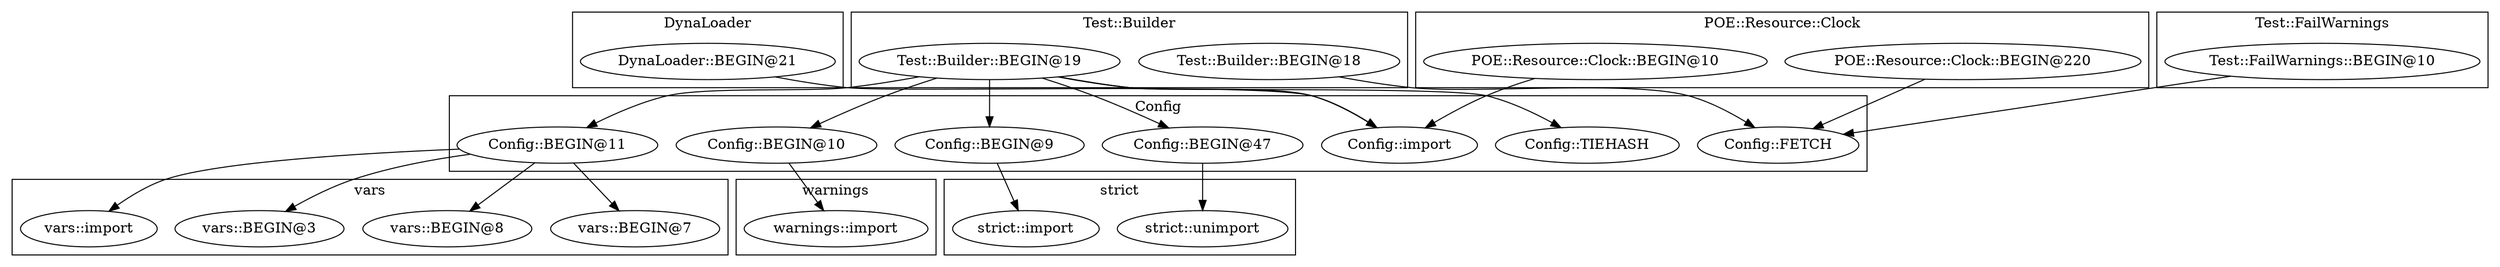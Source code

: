 digraph {
graph [overlap=false]
subgraph cluster_vars {
	label="vars";
	"vars::import";
	"vars::BEGIN@7";
	"vars::BEGIN@8";
	"vars::BEGIN@3";
}
subgraph cluster_DynaLoader {
	label="DynaLoader";
	"DynaLoader::BEGIN@21";
}
subgraph cluster_warnings {
	label="warnings";
	"warnings::import";
}
subgraph cluster_Test_Builder {
	label="Test::Builder";
	"Test::Builder::BEGIN@19";
	"Test::Builder::BEGIN@18";
}
subgraph cluster_Config {
	label="Config";
	"Config::BEGIN@11";
	"Config::FETCH";
	"Config::TIEHASH";
	"Config::BEGIN@10";
	"Config::import";
	"Config::BEGIN@47";
	"Config::BEGIN@9";
}
subgraph cluster_POE_Resource_Clock {
	label="POE::Resource::Clock";
	"POE::Resource::Clock::BEGIN@220";
	"POE::Resource::Clock::BEGIN@10";
}
subgraph cluster_Test_FailWarnings {
	label="Test::FailWarnings";
	"Test::FailWarnings::BEGIN@10";
}
subgraph cluster_strict {
	label="strict";
	"strict::unimport";
	"strict::import";
}
"Test::Builder::BEGIN@19" -> "Config::BEGIN@11";
"Test::Builder::BEGIN@19" -> "Config::TIEHASH";
"Config::BEGIN@47" -> "strict::unimport";
"Config::BEGIN@10" -> "warnings::import";
"Test::Builder::BEGIN@19" -> "Config::BEGIN@9";
"DynaLoader::BEGIN@21" -> "Config::import";
"POE::Resource::Clock::BEGIN@10" -> "Config::import";
"Test::Builder::BEGIN@19" -> "Config::import";
"Config::BEGIN@11" -> "vars::BEGIN@8";
"Config::BEGIN@11" -> "vars::BEGIN@7";
"Config::BEGIN@9" -> "strict::import";
"Config::BEGIN@11" -> "vars::import";
"POE::Resource::Clock::BEGIN@220" -> "Config::FETCH";
"Test::Builder::BEGIN@18" -> "Config::FETCH";
"Test::FailWarnings::BEGIN@10" -> "Config::FETCH";
"Test::Builder::BEGIN@19" -> "Config::BEGIN@10";
"Config::BEGIN@11" -> "vars::BEGIN@3";
"Test::Builder::BEGIN@19" -> "Config::BEGIN@47";
}
